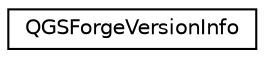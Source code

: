 digraph "类继承关系图"
{
  edge [fontname="Helvetica",fontsize="10",labelfontname="Helvetica",labelfontsize="10"];
  node [fontname="Helvetica",fontsize="10",shape=record];
  rankdir="LR";
  Node0 [label="QGSForgeVersionInfo",height=0.2,width=0.4,color="black", fillcolor="white", style="filled",URL="$class_q_g_s_forge_version_info.html"];
}
